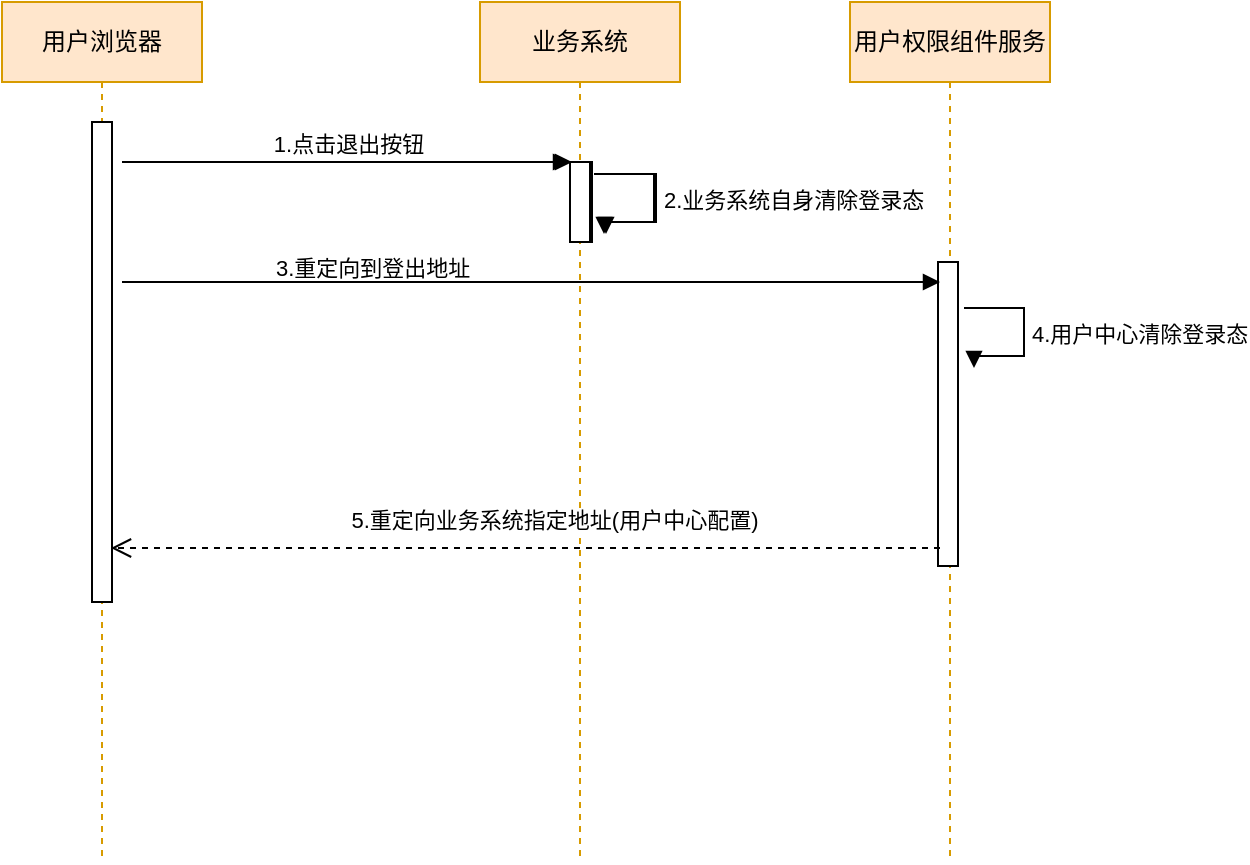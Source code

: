 <mxfile version="28.2.7">
  <diagram name="Page-1" id="rsfOc3dTo4bxU6fTNk44">
    <mxGraphModel dx="1094" dy="556" grid="1" gridSize="10" guides="1" tooltips="1" connect="1" arrows="1" fold="1" page="1" pageScale="1" pageWidth="850" pageHeight="1100" math="0" shadow="0">
      <root>
        <mxCell id="0" />
        <mxCell id="1" parent="0" />
        <mxCell id="p_ZH1-xyBiG3-VuiRUjO-2" value="" style="html=1;points=[];perimeter=orthogonalPerimeter;outlineConnect=0;targetShapes=umlLifeline;portConstraint=eastwest;newEdgeStyle={&quot;edgeStyle&quot;:&quot;elbowEdgeStyle&quot;,&quot;elbow&quot;:&quot;vertical&quot;,&quot;curved&quot;:0,&quot;rounded&quot;:0};" vertex="1" parent="1">
          <mxGeometry x="595" y="190" width="10" height="40" as="geometry" />
        </mxCell>
        <mxCell id="p_ZH1-xyBiG3-VuiRUjO-3" value="2.业务系统自身清除登录态" style="html=1;align=left;spacingLeft=2;endArrow=block;rounded=0;edgeStyle=orthogonalEdgeStyle;curved=0;rounded=0;" edge="1" parent="1">
          <mxGeometry x="0.012" relative="1" as="geometry">
            <mxPoint x="607" y="196" as="sourcePoint" />
            <Array as="points">
              <mxPoint x="637" y="196" />
              <mxPoint x="637" y="220" />
              <mxPoint x="612" y="220" />
            </Array>
            <mxPoint x="612" y="226" as="targetPoint" />
            <mxPoint as="offset" />
          </mxGeometry>
        </mxCell>
        <mxCell id="p_ZH1-xyBiG3-VuiRUjO-4" value="1.点击退出按钮" style="html=1;verticalAlign=bottom;endArrow=block;edgeStyle=elbowEdgeStyle;elbow=horizontal;curved=0;rounded=0;" edge="1" parent="1" target="p_ZH1-xyBiG3-VuiRUjO-2">
          <mxGeometry x="0.004" relative="1" as="geometry">
            <mxPoint x="370" y="190" as="sourcePoint" />
            <Array as="points">
              <mxPoint x="455" y="190" />
            </Array>
            <mxPoint as="offset" />
          </mxGeometry>
        </mxCell>
        <mxCell id="p_ZH1-xyBiG3-VuiRUjO-5" value="&lt;div style=&quot;text-align: center;&quot;&gt;&lt;span style=&quot;font-size: 11px; white-space: nowrap; background-color: rgb(255, 255, 255);&quot;&gt;3.重定向到登出地址&lt;/span&gt;&lt;/div&gt;" style="text;whiteSpace=wrap;html=1;" vertex="1" parent="1">
          <mxGeometry x="445" y="229" width="120" height="21" as="geometry" />
        </mxCell>
        <mxCell id="p_ZH1-xyBiG3-VuiRUjO-6" value="4.用户中心清除登录态" style="html=1;align=left;spacingLeft=2;endArrow=block;rounded=0;edgeStyle=orthogonalEdgeStyle;curved=0;rounded=0;" edge="1" parent="1">
          <mxGeometry x="0.012" relative="1" as="geometry">
            <mxPoint x="791" y="263" as="sourcePoint" />
            <Array as="points">
              <mxPoint x="821" y="263" />
              <mxPoint x="821" y="287" />
              <mxPoint x="796" y="287" />
            </Array>
            <mxPoint x="796" y="293" as="targetPoint" />
            <mxPoint as="offset" />
          </mxGeometry>
        </mxCell>
        <mxCell id="p_ZH1-xyBiG3-VuiRUjO-8" value="业务系统" style="shape=umlLifeline;perimeter=lifelinePerimeter;whiteSpace=wrap;html=1;container=0;dropTarget=0;collapsible=0;recursiveResize=0;outlineConnect=0;portConstraint=eastwest;newEdgeStyle={&quot;edgeStyle&quot;:&quot;elbowEdgeStyle&quot;,&quot;elbow&quot;:&quot;vertical&quot;,&quot;curved&quot;:0,&quot;rounded&quot;:0};fillColor=#ffe6cc;strokeColor=#d79b00;" vertex="1" parent="1">
          <mxGeometry x="549" y="110" width="100" height="430" as="geometry" />
        </mxCell>
        <mxCell id="p_ZH1-xyBiG3-VuiRUjO-9" value="" style="html=1;points=[];perimeter=orthogonalPerimeter;outlineConnect=0;targetShapes=umlLifeline;portConstraint=eastwest;newEdgeStyle={&quot;edgeStyle&quot;:&quot;elbowEdgeStyle&quot;,&quot;elbow&quot;:&quot;vertical&quot;,&quot;curved&quot;:0,&quot;rounded&quot;:0};" vertex="1" parent="p_ZH1-xyBiG3-VuiRUjO-8">
          <mxGeometry x="45" y="80" width="10" height="40" as="geometry" />
        </mxCell>
        <mxCell id="p_ZH1-xyBiG3-VuiRUjO-10" value="" style="html=1;align=left;spacingLeft=2;endArrow=block;rounded=0;edgeStyle=orthogonalEdgeStyle;curved=0;rounded=0;" edge="1" parent="p_ZH1-xyBiG3-VuiRUjO-8">
          <mxGeometry relative="1" as="geometry">
            <mxPoint x="57" y="86" as="sourcePoint" />
            <Array as="points">
              <mxPoint x="87" y="86" />
              <mxPoint x="87" y="110" />
              <mxPoint x="62" y="110" />
            </Array>
            <mxPoint x="62" y="116" as="targetPoint" />
          </mxGeometry>
        </mxCell>
        <mxCell id="p_ZH1-xyBiG3-VuiRUjO-11" value="" style="html=1;verticalAlign=bottom;endArrow=block;edgeStyle=elbowEdgeStyle;elbow=horizontal;curved=0;rounded=0;" edge="1" parent="1" target="p_ZH1-xyBiG3-VuiRUjO-9">
          <mxGeometry relative="1" as="geometry">
            <mxPoint x="370" y="190" as="sourcePoint" />
            <Array as="points">
              <mxPoint x="455" y="190" />
            </Array>
            <mxPoint as="offset" />
          </mxGeometry>
        </mxCell>
        <mxCell id="p_ZH1-xyBiG3-VuiRUjO-12" value="用户权限组件服务" style="shape=umlLifeline;perimeter=lifelinePerimeter;whiteSpace=wrap;html=1;container=0;dropTarget=0;collapsible=0;recursiveResize=0;outlineConnect=0;portConstraint=eastwest;newEdgeStyle={&quot;edgeStyle&quot;:&quot;elbowEdgeStyle&quot;,&quot;elbow&quot;:&quot;vertical&quot;,&quot;curved&quot;:0,&quot;rounded&quot;:0};fillColor=#ffe6cc;strokeColor=#d79b00;" vertex="1" parent="1">
          <mxGeometry x="734" y="110" width="100" height="430" as="geometry" />
        </mxCell>
        <mxCell id="p_ZH1-xyBiG3-VuiRUjO-13" value="" style="html=1;points=[];perimeter=orthogonalPerimeter;outlineConnect=0;targetShapes=umlLifeline;portConstraint=eastwest;newEdgeStyle={&quot;edgeStyle&quot;:&quot;elbowEdgeStyle&quot;,&quot;elbow&quot;:&quot;vertical&quot;,&quot;curved&quot;:0,&quot;rounded&quot;:0};" vertex="1" parent="p_ZH1-xyBiG3-VuiRUjO-12">
          <mxGeometry x="44" y="130" width="10" height="152" as="geometry" />
        </mxCell>
        <mxCell id="p_ZH1-xyBiG3-VuiRUjO-14" value="" style="html=1;verticalAlign=bottom;endArrow=block;edgeStyle=elbowEdgeStyle;elbow=horizontal;curved=0;rounded=0;" edge="1" parent="1">
          <mxGeometry x="0.111" y="-60" relative="1" as="geometry">
            <mxPoint x="370" y="250" as="sourcePoint" />
            <Array as="points">
              <mxPoint x="455" y="250" />
            </Array>
            <mxPoint x="779" y="250" as="targetPoint" />
            <mxPoint as="offset" />
          </mxGeometry>
        </mxCell>
        <mxCell id="p_ZH1-xyBiG3-VuiRUjO-15" value="5.重定向业务系统指定地址(用户中心配置)" style="html=1;verticalAlign=bottom;endArrow=open;dashed=1;endSize=8;edgeStyle=elbowEdgeStyle;elbow=vertical;curved=0;rounded=0;" edge="1" parent="1">
          <mxGeometry x="-1" y="-21" relative="1" as="geometry">
            <mxPoint x="601" y="393" as="targetPoint" />
            <Array as="points" />
            <mxPoint x="601" y="392.833" as="sourcePoint" />
            <mxPoint x="-15" y="-15" as="offset" />
          </mxGeometry>
        </mxCell>
        <mxCell id="p_ZH1-xyBiG3-VuiRUjO-16" value="" style="html=1;verticalAlign=bottom;endArrow=open;dashed=1;endSize=8;edgeStyle=elbowEdgeStyle;elbow=vertical;curved=0;rounded=0;" edge="1" parent="1">
          <mxGeometry x="-0.002" relative="1" as="geometry">
            <mxPoint x="364.5" y="383" as="targetPoint" />
            <Array as="points" />
            <mxPoint x="779" y="383" as="sourcePoint" />
            <mxPoint as="offset" />
          </mxGeometry>
        </mxCell>
        <mxCell id="p_ZH1-xyBiG3-VuiRUjO-24" value="用户浏览器" style="shape=umlLifeline;perimeter=lifelinePerimeter;whiteSpace=wrap;html=1;container=0;dropTarget=0;collapsible=0;recursiveResize=0;outlineConnect=0;portConstraint=eastwest;newEdgeStyle={&quot;edgeStyle&quot;:&quot;elbowEdgeStyle&quot;,&quot;elbow&quot;:&quot;vertical&quot;,&quot;curved&quot;:0,&quot;rounded&quot;:0};fillColor=#ffe6cc;strokeColor=#d79b00;" vertex="1" parent="1">
          <mxGeometry x="310" y="110" width="100" height="430" as="geometry" />
        </mxCell>
        <mxCell id="p_ZH1-xyBiG3-VuiRUjO-25" value="" style="html=1;points=[];perimeter=orthogonalPerimeter;outlineConnect=0;targetShapes=umlLifeline;portConstraint=eastwest;newEdgeStyle={&quot;edgeStyle&quot;:&quot;elbowEdgeStyle&quot;,&quot;elbow&quot;:&quot;vertical&quot;,&quot;curved&quot;:0,&quot;rounded&quot;:0};" vertex="1" parent="p_ZH1-xyBiG3-VuiRUjO-24">
          <mxGeometry x="45" y="60" width="10" height="240" as="geometry" />
        </mxCell>
      </root>
    </mxGraphModel>
  </diagram>
</mxfile>
